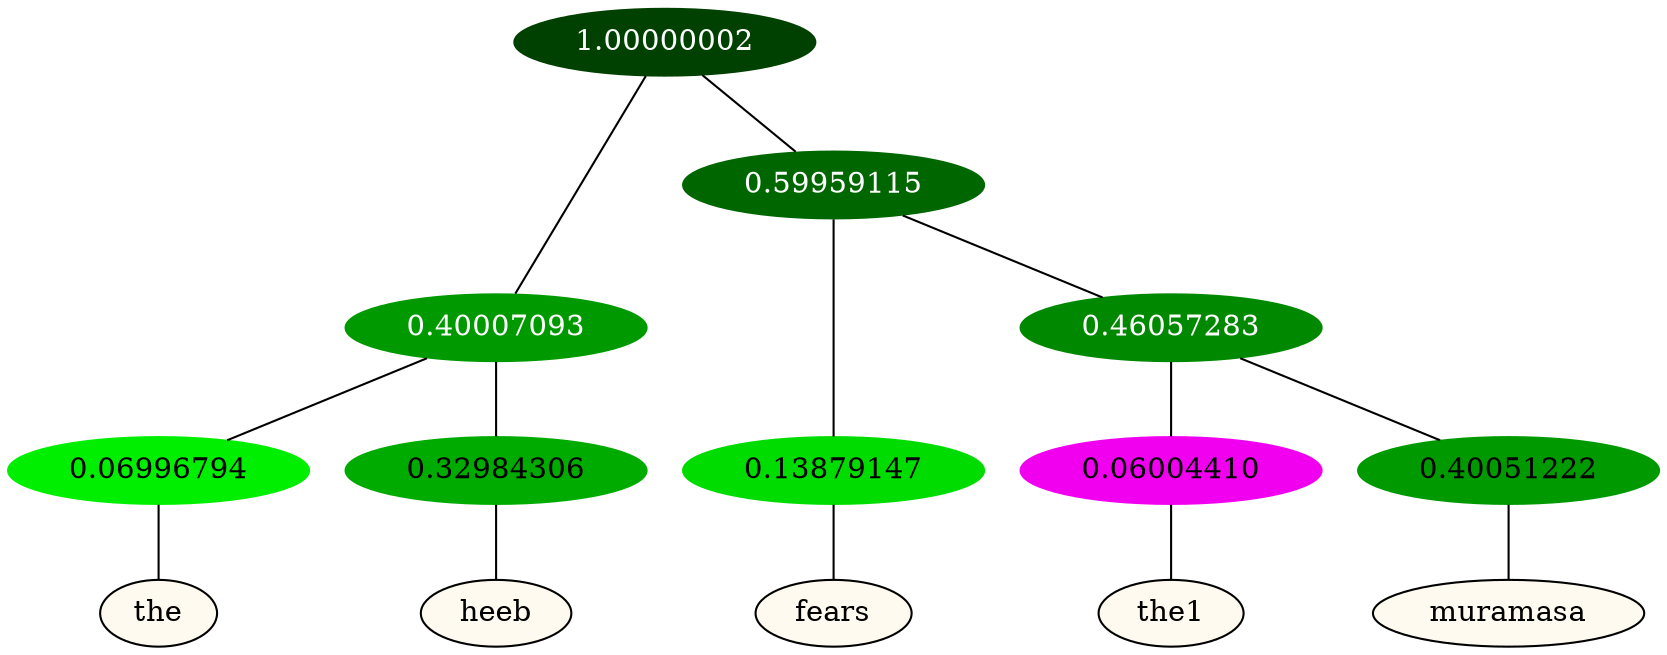 graph {
	node [format=png height=0.15 nodesep=0.001 ordering=out overlap=prism overlap_scaling=0.01 ranksep=0.001 ratio=0.2 style=filled width=0.15]
	{
		rank=same
		a_w_3 [label=the color=black fillcolor=floralwhite style="filled,solid"]
		a_w_4 [label=heeb color=black fillcolor=floralwhite style="filled,solid"]
		a_w_5 [label=fears color=black fillcolor=floralwhite style="filled,solid"]
		a_w_7 [label=the1 color=black fillcolor=floralwhite style="filled,solid"]
		a_w_8 [label=muramasa color=black fillcolor=floralwhite style="filled,solid"]
	}
	a_n_3 -- a_w_3
	a_n_4 -- a_w_4
	a_n_5 -- a_w_5
	a_n_7 -- a_w_7
	a_n_8 -- a_w_8
	{
		rank=same
		a_n_3 [label=0.06996794 color="0.334 1.000 0.930" fontcolor=black]
		a_n_4 [label=0.32984306 color="0.334 1.000 0.670" fontcolor=black]
		a_n_5 [label=0.13879147 color="0.334 1.000 0.861" fontcolor=black]
		a_n_7 [label=0.06004410 color="0.835 1.000 0.940" fontcolor=black]
		a_n_8 [label=0.40051222 color="0.334 1.000 0.599" fontcolor=black]
	}
	a_n_0 [label=1.00000002 color="0.334 1.000 0.250" fontcolor=grey99]
	a_n_1 [label=0.40007093 color="0.334 1.000 0.600" fontcolor=grey99]
	a_n_0 -- a_n_1
	a_n_2 [label=0.59959115 color="0.334 1.000 0.400" fontcolor=grey99]
	a_n_0 -- a_n_2
	a_n_1 -- a_n_3
	a_n_1 -- a_n_4
	a_n_2 -- a_n_5
	a_n_6 [label=0.46057283 color="0.334 1.000 0.539" fontcolor=grey99]
	a_n_2 -- a_n_6
	a_n_6 -- a_n_7
	a_n_6 -- a_n_8
}

